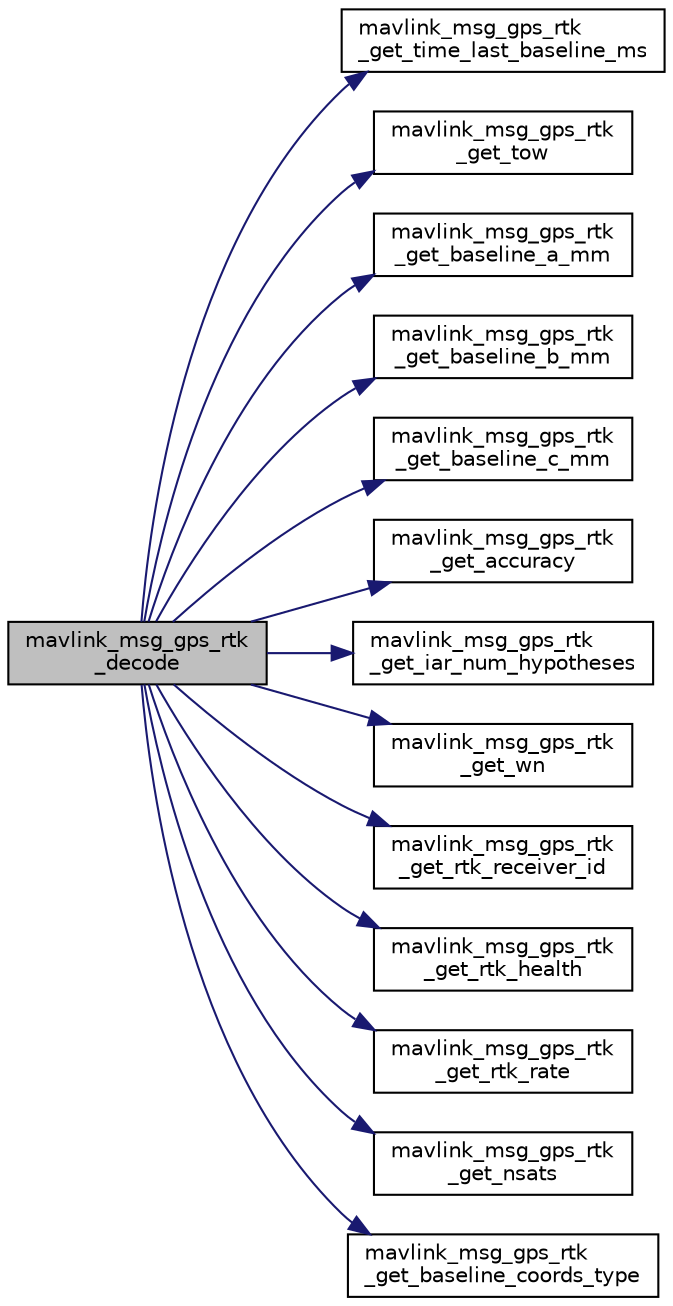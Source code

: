 digraph "mavlink_msg_gps_rtk_decode"
{
 // INTERACTIVE_SVG=YES
  edge [fontname="Helvetica",fontsize="10",labelfontname="Helvetica",labelfontsize="10"];
  node [fontname="Helvetica",fontsize="10",shape=record];
  rankdir="LR";
  Node1 [label="mavlink_msg_gps_rtk\l_decode",height=0.2,width=0.4,color="black", fillcolor="grey75", style="filled" fontcolor="black"];
  Node1 -> Node2 [color="midnightblue",fontsize="10",style="solid",fontname="Helvetica"];
  Node2 [label="mavlink_msg_gps_rtk\l_get_time_last_baseline_ms",height=0.2,width=0.4,color="black", fillcolor="white", style="filled",URL="$mavlink__msg__gps__rtk_8h.html#ab6e631329874d6a486cf15d52f23aff9",tooltip="Send a gps_rtk message. "];
  Node1 -> Node3 [color="midnightblue",fontsize="10",style="solid",fontname="Helvetica"];
  Node3 [label="mavlink_msg_gps_rtk\l_get_tow",height=0.2,width=0.4,color="black", fillcolor="white", style="filled",URL="$mavlink__msg__gps__rtk_8h.html#a91ab82b9e97ba51905e17a17ac2e4b85",tooltip="Get field tow from gps_rtk message. "];
  Node1 -> Node4 [color="midnightblue",fontsize="10",style="solid",fontname="Helvetica"];
  Node4 [label="mavlink_msg_gps_rtk\l_get_baseline_a_mm",height=0.2,width=0.4,color="black", fillcolor="white", style="filled",URL="$mavlink__msg__gps__rtk_8h.html#a5850e2a736e5cc9f422a9553b61d8fe5",tooltip="Get field baseline_a_mm from gps_rtk message. "];
  Node1 -> Node5 [color="midnightblue",fontsize="10",style="solid",fontname="Helvetica"];
  Node5 [label="mavlink_msg_gps_rtk\l_get_baseline_b_mm",height=0.2,width=0.4,color="black", fillcolor="white", style="filled",URL="$mavlink__msg__gps__rtk_8h.html#a9a245fc38079df300c802d19b0181e48",tooltip="Get field baseline_b_mm from gps_rtk message. "];
  Node1 -> Node6 [color="midnightblue",fontsize="10",style="solid",fontname="Helvetica"];
  Node6 [label="mavlink_msg_gps_rtk\l_get_baseline_c_mm",height=0.2,width=0.4,color="black", fillcolor="white", style="filled",URL="$mavlink__msg__gps__rtk_8h.html#a160df569f2fae2b5262c9305a4b572db",tooltip="Get field baseline_c_mm from gps_rtk message. "];
  Node1 -> Node7 [color="midnightblue",fontsize="10",style="solid",fontname="Helvetica"];
  Node7 [label="mavlink_msg_gps_rtk\l_get_accuracy",height=0.2,width=0.4,color="black", fillcolor="white", style="filled",URL="$mavlink__msg__gps__rtk_8h.html#a038debcc34083816edc80a0e99190feb",tooltip="Get field accuracy from gps_rtk message. "];
  Node1 -> Node8 [color="midnightblue",fontsize="10",style="solid",fontname="Helvetica"];
  Node8 [label="mavlink_msg_gps_rtk\l_get_iar_num_hypotheses",height=0.2,width=0.4,color="black", fillcolor="white", style="filled",URL="$mavlink__msg__gps__rtk_8h.html#a22270f38689373e1fbae6f7aab9ac26d",tooltip="Get field iar_num_hypotheses from gps_rtk message. "];
  Node1 -> Node9 [color="midnightblue",fontsize="10",style="solid",fontname="Helvetica"];
  Node9 [label="mavlink_msg_gps_rtk\l_get_wn",height=0.2,width=0.4,color="black", fillcolor="white", style="filled",URL="$mavlink__msg__gps__rtk_8h.html#a13dc09156d21a75c665acca5ab4c8811",tooltip="Get field wn from gps_rtk message. "];
  Node1 -> Node10 [color="midnightblue",fontsize="10",style="solid",fontname="Helvetica"];
  Node10 [label="mavlink_msg_gps_rtk\l_get_rtk_receiver_id",height=0.2,width=0.4,color="black", fillcolor="white", style="filled",URL="$mavlink__msg__gps__rtk_8h.html#a3a4e1e13e91c777cffc0b11bc1add1ba",tooltip="Get field rtk_receiver_id from gps_rtk message. "];
  Node1 -> Node11 [color="midnightblue",fontsize="10",style="solid",fontname="Helvetica"];
  Node11 [label="mavlink_msg_gps_rtk\l_get_rtk_health",height=0.2,width=0.4,color="black", fillcolor="white", style="filled",URL="$mavlink__msg__gps__rtk_8h.html#a6549718712d883db34a622907abcf34f",tooltip="Get field rtk_health from gps_rtk message. "];
  Node1 -> Node12 [color="midnightblue",fontsize="10",style="solid",fontname="Helvetica"];
  Node12 [label="mavlink_msg_gps_rtk\l_get_rtk_rate",height=0.2,width=0.4,color="black", fillcolor="white", style="filled",URL="$mavlink__msg__gps__rtk_8h.html#a42ed774f24931fcc9f3739e2d8e916f9",tooltip="Get field rtk_rate from gps_rtk message. "];
  Node1 -> Node13 [color="midnightblue",fontsize="10",style="solid",fontname="Helvetica"];
  Node13 [label="mavlink_msg_gps_rtk\l_get_nsats",height=0.2,width=0.4,color="black", fillcolor="white", style="filled",URL="$mavlink__msg__gps__rtk_8h.html#ae2cd2ced4dfb6e69131d5283419acd05",tooltip="Get field nsats from gps_rtk message. "];
  Node1 -> Node14 [color="midnightblue",fontsize="10",style="solid",fontname="Helvetica"];
  Node14 [label="mavlink_msg_gps_rtk\l_get_baseline_coords_type",height=0.2,width=0.4,color="black", fillcolor="white", style="filled",URL="$mavlink__msg__gps__rtk_8h.html#a5c0b4ab0a27aa34d0bc2baccba44e021",tooltip="Get field baseline_coords_type from gps_rtk message. "];
}
